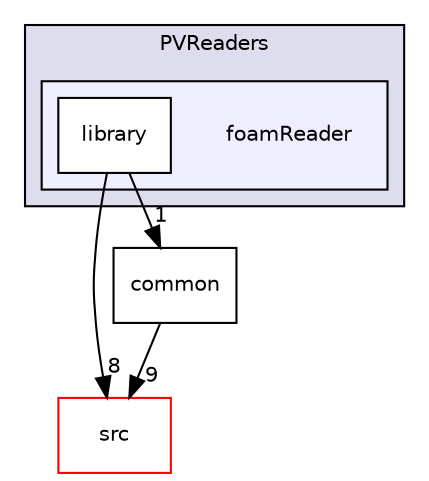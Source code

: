 digraph "applications/utilities/postProcessing/graphics/PVReaders/foamReader" {
  bgcolor=transparent;
  compound=true
  node [ fontsize="10", fontname="Helvetica"];
  edge [ labelfontsize="10", labelfontname="Helvetica"];
  subgraph clusterdir_886c4169983dfa1169e2a3bbfb2e06f0 {
    graph [ bgcolor="#ddddee", pencolor="black", label="PVReaders" fontname="Helvetica", fontsize="10", URL="dir_886c4169983dfa1169e2a3bbfb2e06f0.html"]
  subgraph clusterdir_b5dd6a9e298b0a5116c96ed35def7b2a {
    graph [ bgcolor="#eeeeff", pencolor="black", label="" URL="dir_b5dd6a9e298b0a5116c96ed35def7b2a.html"];
    dir_b5dd6a9e298b0a5116c96ed35def7b2a [shape=plaintext label="foamReader"];
    dir_127edc53aa5a79845c6fee3f291f5d90 [shape=box label="library" color="black" fillcolor="white" style="filled" URL="dir_127edc53aa5a79845c6fee3f291f5d90.html"];
  }
  }
  dir_68267d1309a1af8e8297ef4c3efbcdba [shape=box label="src" color="red" URL="dir_68267d1309a1af8e8297ef4c3efbcdba.html"];
  dir_eb666c3203132dcd5610cbda0090760e [shape=box label="common" URL="dir_eb666c3203132dcd5610cbda0090760e.html"];
  dir_127edc53aa5a79845c6fee3f291f5d90->dir_68267d1309a1af8e8297ef4c3efbcdba [headlabel="8", labeldistance=1.5 headhref="dir_000419_000499.html"];
  dir_127edc53aa5a79845c6fee3f291f5d90->dir_eb666c3203132dcd5610cbda0090760e [headlabel="1", labeldistance=1.5 headhref="dir_000419_000417.html"];
  dir_eb666c3203132dcd5610cbda0090760e->dir_68267d1309a1af8e8297ef4c3efbcdba [headlabel="9", labeldistance=1.5 headhref="dir_000417_000499.html"];
}
